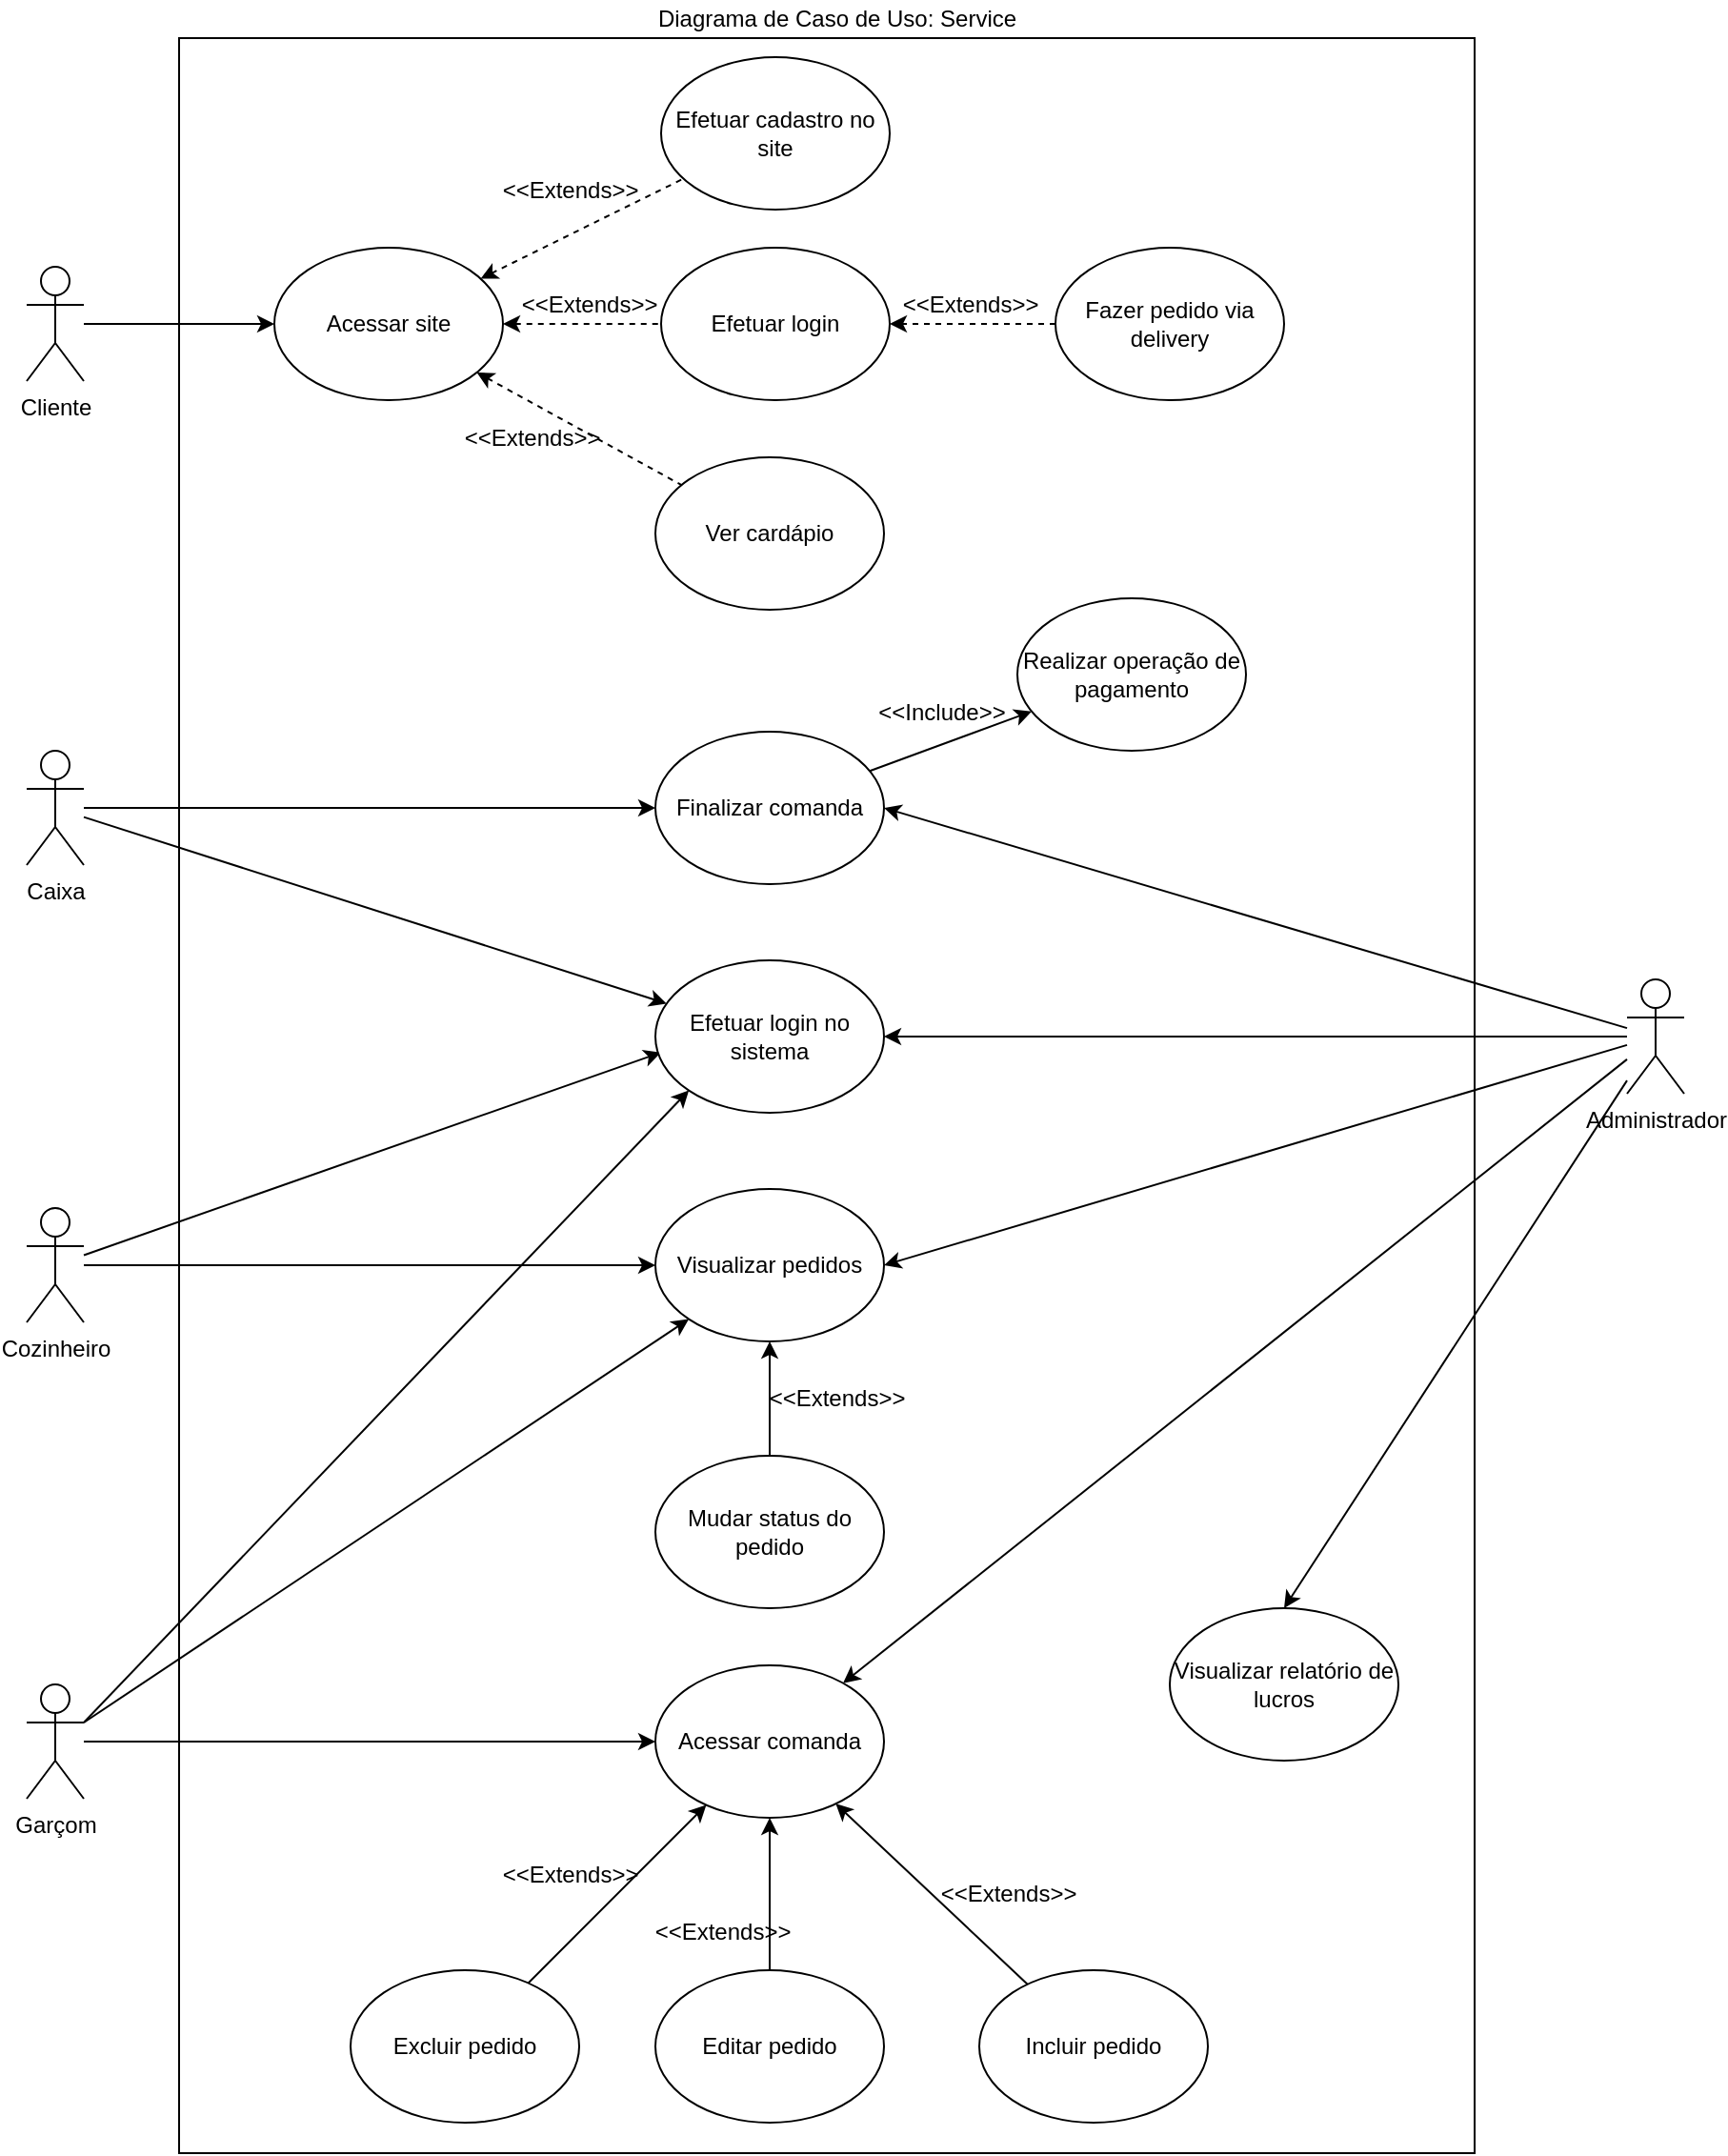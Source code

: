 <mxfile version="14.4.9" type="github"><diagram id="nzhj0pcIRQ9XWd1m8uCZ" name="Page-1"><mxGraphModel dx="1616" dy="934" grid="1" gridSize="10" guides="1" tooltips="1" connect="1" arrows="1" fold="1" page="1" pageScale="1" pageWidth="827" pageHeight="1169" math="0" shadow="0"><root><mxCell id="LLBb0M9-DgaW0pRijN5L-0"/><mxCell id="LLBb0M9-DgaW0pRijN5L-1" parent="LLBb0M9-DgaW0pRijN5L-0"/><mxCell id="aZU5RTGq6DeQgaZS7F6n-7" value="" style="rounded=0;whiteSpace=wrap;html=1;" vertex="1" parent="LLBb0M9-DgaW0pRijN5L-1"><mxGeometry x="160" y="40" width="680" height="1110" as="geometry"/></mxCell><mxCell id="aZU5RTGq6DeQgaZS7F6n-16" style="rounded=0;orthogonalLoop=1;jettySize=auto;html=1;startArrow=none;startFill=0;endArrow=classic;endFill=1;" edge="1" parent="LLBb0M9-DgaW0pRijN5L-1" source="aZU5RTGq6DeQgaZS7F6n-0" target="aZU5RTGq6DeQgaZS7F6n-8"><mxGeometry relative="1" as="geometry"/></mxCell><mxCell id="aZU5RTGq6DeQgaZS7F6n-0" value="Cliente" style="shape=umlActor;verticalLabelPosition=bottom;verticalAlign=top;html=1;outlineConnect=0;" vertex="1" parent="LLBb0M9-DgaW0pRijN5L-1"><mxGeometry x="80" y="160" width="30" height="60" as="geometry"/></mxCell><mxCell id="aZU5RTGq6DeQgaZS7F6n-22" style="edgeStyle=none;rounded=0;orthogonalLoop=1;jettySize=auto;html=1;entryX=0;entryY=0.5;entryDx=0;entryDy=0;startArrow=none;startFill=0;endArrow=classic;endFill=1;" edge="1" parent="LLBb0M9-DgaW0pRijN5L-1" source="aZU5RTGq6DeQgaZS7F6n-3" target="aZU5RTGq6DeQgaZS7F6n-21"><mxGeometry relative="1" as="geometry"/></mxCell><mxCell id="aZU5RTGq6DeQgaZS7F6n-52" style="edgeStyle=none;rounded=0;orthogonalLoop=1;jettySize=auto;html=1;startArrow=none;startFill=0;endArrow=classic;endFill=1;" edge="1" parent="LLBb0M9-DgaW0pRijN5L-1" source="aZU5RTGq6DeQgaZS7F6n-3" target="aZU5RTGq6DeQgaZS7F6n-45"><mxGeometry relative="1" as="geometry"/></mxCell><mxCell id="aZU5RTGq6DeQgaZS7F6n-72" style="edgeStyle=none;rounded=0;orthogonalLoop=1;jettySize=auto;html=1;exitX=1;exitY=0.333;exitDx=0;exitDy=0;exitPerimeter=0;entryX=0;entryY=1;entryDx=0;entryDy=0;startArrow=none;startFill=0;endArrow=classic;endFill=1;" edge="1" parent="LLBb0M9-DgaW0pRijN5L-1" source="aZU5RTGq6DeQgaZS7F6n-3" target="aZU5RTGq6DeQgaZS7F6n-69"><mxGeometry relative="1" as="geometry"/></mxCell><mxCell id="aZU5RTGq6DeQgaZS7F6n-3" value="Garçom" style="shape=umlActor;verticalLabelPosition=bottom;verticalAlign=top;html=1;outlineConnect=0;" vertex="1" parent="LLBb0M9-DgaW0pRijN5L-1"><mxGeometry x="80" y="904" width="30" height="60" as="geometry"/></mxCell><mxCell id="aZU5RTGq6DeQgaZS7F6n-49" style="edgeStyle=none;rounded=0;orthogonalLoop=1;jettySize=auto;html=1;startArrow=none;startFill=0;endArrow=classic;endFill=1;" edge="1" parent="LLBb0M9-DgaW0pRijN5L-1" source="aZU5RTGq6DeQgaZS7F6n-4" target="aZU5RTGq6DeQgaZS7F6n-45"><mxGeometry relative="1" as="geometry"/></mxCell><mxCell id="aZU5RTGq6DeQgaZS7F6n-71" style="edgeStyle=none;rounded=0;orthogonalLoop=1;jettySize=auto;html=1;entryX=0.025;entryY=0.604;entryDx=0;entryDy=0;entryPerimeter=0;startArrow=none;startFill=0;endArrow=classic;endFill=1;" edge="1" parent="LLBb0M9-DgaW0pRijN5L-1" source="aZU5RTGq6DeQgaZS7F6n-4" target="aZU5RTGq6DeQgaZS7F6n-69"><mxGeometry relative="1" as="geometry"/></mxCell><mxCell id="aZU5RTGq6DeQgaZS7F6n-4" value="Cozinheiro" style="shape=umlActor;verticalLabelPosition=bottom;verticalAlign=top;html=1;outlineConnect=0;" vertex="1" parent="LLBb0M9-DgaW0pRijN5L-1"><mxGeometry x="80" y="654" width="30" height="60" as="geometry"/></mxCell><mxCell id="aZU5RTGq6DeQgaZS7F6n-43" style="edgeStyle=none;rounded=0;orthogonalLoop=1;jettySize=auto;html=1;startArrow=none;startFill=0;endArrow=classic;endFill=1;" edge="1" parent="LLBb0M9-DgaW0pRijN5L-1" source="aZU5RTGq6DeQgaZS7F6n-5" target="aZU5RTGq6DeQgaZS7F6n-39"><mxGeometry relative="1" as="geometry"/></mxCell><mxCell id="aZU5RTGq6DeQgaZS7F6n-73" style="edgeStyle=none;rounded=0;orthogonalLoop=1;jettySize=auto;html=1;startArrow=none;startFill=0;endArrow=classic;endFill=1;" edge="1" parent="LLBb0M9-DgaW0pRijN5L-1" source="aZU5RTGq6DeQgaZS7F6n-5" target="aZU5RTGq6DeQgaZS7F6n-69"><mxGeometry relative="1" as="geometry"/></mxCell><mxCell id="aZU5RTGq6DeQgaZS7F6n-5" value="Caixa" style="shape=umlActor;verticalLabelPosition=bottom;verticalAlign=top;html=1;outlineConnect=0;" vertex="1" parent="LLBb0M9-DgaW0pRijN5L-1"><mxGeometry x="80" y="414" width="30" height="60" as="geometry"/></mxCell><mxCell id="aZU5RTGq6DeQgaZS7F6n-79" value="" style="edgeStyle=none;rounded=0;orthogonalLoop=1;jettySize=auto;html=1;startArrow=classic;startFill=1;endArrow=none;endFill=0;dashed=1;" edge="1" parent="LLBb0M9-DgaW0pRijN5L-1" source="aZU5RTGq6DeQgaZS7F6n-8" target="aZU5RTGq6DeQgaZS7F6n-78"><mxGeometry relative="1" as="geometry"/></mxCell><mxCell id="aZU5RTGq6DeQgaZS7F6n-8" value="Acessar site" style="ellipse;whiteSpace=wrap;html=1;" vertex="1" parent="LLBb0M9-DgaW0pRijN5L-1"><mxGeometry x="210" y="150" width="120" height="80" as="geometry"/></mxCell><mxCell id="aZU5RTGq6DeQgaZS7F6n-9" value="Efetuar login" style="ellipse;whiteSpace=wrap;html=1;" vertex="1" parent="LLBb0M9-DgaW0pRijN5L-1"><mxGeometry x="413" y="150" width="120" height="80" as="geometry"/></mxCell><mxCell id="aZU5RTGq6DeQgaZS7F6n-10" value="Efetuar cadastro no site" style="ellipse;whiteSpace=wrap;html=1;" vertex="1" parent="LLBb0M9-DgaW0pRijN5L-1"><mxGeometry x="413" y="50" width="120" height="80" as="geometry"/></mxCell><mxCell id="aZU5RTGq6DeQgaZS7F6n-11" value="" style="endArrow=none;dashed=1;html=1;entryX=0;entryY=0.5;entryDx=0;entryDy=0;endFill=0;startArrow=classic;startFill=1;" edge="1" parent="LLBb0M9-DgaW0pRijN5L-1" source="aZU5RTGq6DeQgaZS7F6n-8" target="aZU5RTGq6DeQgaZS7F6n-9"><mxGeometry width="50" height="50" relative="1" as="geometry"><mxPoint x="370" y="220" as="sourcePoint"/><mxPoint x="420" y="170" as="targetPoint"/></mxGeometry></mxCell><mxCell id="aZU5RTGq6DeQgaZS7F6n-12" value="" style="endArrow=none;dashed=1;html=1;endFill=0;startArrow=classic;startFill=1;" edge="1" parent="LLBb0M9-DgaW0pRijN5L-1" source="aZU5RTGq6DeQgaZS7F6n-8" target="aZU5RTGq6DeQgaZS7F6n-10"><mxGeometry width="50" height="50" relative="1" as="geometry"><mxPoint x="363.855" y="110.004" as="sourcePoint"/><mxPoint x="423.96" y="129.41" as="targetPoint"/></mxGeometry></mxCell><mxCell id="aZU5RTGq6DeQgaZS7F6n-13" value="&amp;lt;&amp;lt;Extends&amp;gt;&amp;gt;" style="text;html=1;align=center;verticalAlign=middle;resizable=0;points=[];autosize=1;rotation=0;" vertex="1" parent="LLBb0M9-DgaW0pRijN5L-1"><mxGeometry x="300" y="240" width="90" height="20" as="geometry"/></mxCell><mxCell id="aZU5RTGq6DeQgaZS7F6n-14" value="&amp;lt;&amp;lt;Extends&amp;gt;&amp;gt;" style="text;html=1;align=center;verticalAlign=middle;resizable=0;points=[];autosize=1;rotation=0;" vertex="1" parent="LLBb0M9-DgaW0pRijN5L-1"><mxGeometry x="320" y="110" width="90" height="20" as="geometry"/></mxCell><mxCell id="aZU5RTGq6DeQgaZS7F6n-29" value="" style="edgeStyle=none;rounded=0;orthogonalLoop=1;jettySize=auto;html=1;startArrow=classic;startFill=1;endArrow=none;endFill=0;" edge="1" parent="LLBb0M9-DgaW0pRijN5L-1" source="aZU5RTGq6DeQgaZS7F6n-21" target="aZU5RTGq6DeQgaZS7F6n-28"><mxGeometry relative="1" as="geometry"/></mxCell><mxCell id="aZU5RTGq6DeQgaZS7F6n-31" value="" style="edgeStyle=none;rounded=0;orthogonalLoop=1;jettySize=auto;html=1;startArrow=classic;startFill=1;endArrow=none;endFill=0;" edge="1" parent="LLBb0M9-DgaW0pRijN5L-1" source="aZU5RTGq6DeQgaZS7F6n-21" target="aZU5RTGq6DeQgaZS7F6n-30"><mxGeometry relative="1" as="geometry"/></mxCell><mxCell id="aZU5RTGq6DeQgaZS7F6n-21" value="Acessar comanda" style="ellipse;whiteSpace=wrap;html=1;" vertex="1" parent="LLBb0M9-DgaW0pRijN5L-1"><mxGeometry x="410" y="894" width="120" height="80" as="geometry"/></mxCell><mxCell id="aZU5RTGq6DeQgaZS7F6n-23" style="edgeStyle=none;rounded=0;orthogonalLoop=1;jettySize=auto;html=1;exitX=1;exitY=0;exitDx=0;exitDy=0;startArrow=none;startFill=0;endArrow=classic;endFill=1;" edge="1" parent="LLBb0M9-DgaW0pRijN5L-1" source="aZU5RTGq6DeQgaZS7F6n-21" target="aZU5RTGq6DeQgaZS7F6n-21"><mxGeometry relative="1" as="geometry"/></mxCell><mxCell id="aZU5RTGq6DeQgaZS7F6n-33" style="edgeStyle=none;rounded=0;orthogonalLoop=1;jettySize=auto;html=1;startArrow=none;startFill=0;endArrow=classic;endFill=1;" edge="1" parent="LLBb0M9-DgaW0pRijN5L-1" source="aZU5RTGq6DeQgaZS7F6n-24" target="aZU5RTGq6DeQgaZS7F6n-21"><mxGeometry relative="1" as="geometry"/></mxCell><mxCell id="aZU5RTGq6DeQgaZS7F6n-24" value="Incluir pedido" style="ellipse;whiteSpace=wrap;html=1;" vertex="1" parent="LLBb0M9-DgaW0pRijN5L-1"><mxGeometry x="580" y="1054" width="120" height="80" as="geometry"/></mxCell><mxCell id="aZU5RTGq6DeQgaZS7F6n-28" value="Editar pedido" style="ellipse;whiteSpace=wrap;html=1;" vertex="1" parent="LLBb0M9-DgaW0pRijN5L-1"><mxGeometry x="410" y="1054" width="120" height="80" as="geometry"/></mxCell><mxCell id="aZU5RTGq6DeQgaZS7F6n-30" value="Excluir pedido" style="ellipse;whiteSpace=wrap;html=1;" vertex="1" parent="LLBb0M9-DgaW0pRijN5L-1"><mxGeometry x="250" y="1054" width="120" height="80" as="geometry"/></mxCell><mxCell id="aZU5RTGq6DeQgaZS7F6n-32" value="&amp;lt;&amp;lt;Extends&amp;gt;&amp;gt;" style="text;html=1;align=center;verticalAlign=middle;resizable=0;points=[];autosize=1;rotation=0;" vertex="1" parent="LLBb0M9-DgaW0pRijN5L-1"><mxGeometry x="320" y="994" width="90" height="20" as="geometry"/></mxCell><mxCell id="aZU5RTGq6DeQgaZS7F6n-34" value="&amp;lt;&amp;lt;Extends&amp;gt;&amp;gt;" style="text;html=1;align=center;verticalAlign=middle;resizable=0;points=[];autosize=1;rotation=0;" vertex="1" parent="LLBb0M9-DgaW0pRijN5L-1"><mxGeometry x="400" y="1024" width="90" height="20" as="geometry"/></mxCell><mxCell id="aZU5RTGq6DeQgaZS7F6n-35" value="&amp;lt;&amp;lt;Extends&amp;gt;&amp;gt;" style="text;html=1;align=center;verticalAlign=middle;resizable=0;points=[];autosize=1;rotation=0;" vertex="1" parent="LLBb0M9-DgaW0pRijN5L-1"><mxGeometry x="550" y="1004" width="90" height="20" as="geometry"/></mxCell><mxCell id="aZU5RTGq6DeQgaZS7F6n-62" style="edgeStyle=none;rounded=0;orthogonalLoop=1;jettySize=auto;html=1;startArrow=none;startFill=0;endArrow=classic;endFill=1;" edge="1" parent="LLBb0M9-DgaW0pRijN5L-1" source="aZU5RTGq6DeQgaZS7F6n-36" target="aZU5RTGq6DeQgaZS7F6n-21"><mxGeometry relative="1" as="geometry"/></mxCell><mxCell id="aZU5RTGq6DeQgaZS7F6n-63" style="edgeStyle=none;rounded=0;orthogonalLoop=1;jettySize=auto;html=1;entryX=1;entryY=0.5;entryDx=0;entryDy=0;startArrow=none;startFill=0;endArrow=classic;endFill=1;" edge="1" parent="LLBb0M9-DgaW0pRijN5L-1" source="aZU5RTGq6DeQgaZS7F6n-36" target="aZU5RTGq6DeQgaZS7F6n-45"><mxGeometry relative="1" as="geometry"/></mxCell><mxCell id="aZU5RTGq6DeQgaZS7F6n-64" style="edgeStyle=none;rounded=0;orthogonalLoop=1;jettySize=auto;html=1;startArrow=none;startFill=0;endArrow=classic;endFill=1;entryX=1;entryY=0.5;entryDx=0;entryDy=0;" edge="1" parent="LLBb0M9-DgaW0pRijN5L-1" source="aZU5RTGq6DeQgaZS7F6n-36" target="aZU5RTGq6DeQgaZS7F6n-39"><mxGeometry relative="1" as="geometry"/></mxCell><mxCell id="aZU5RTGq6DeQgaZS7F6n-70" style="edgeStyle=none;rounded=0;orthogonalLoop=1;jettySize=auto;html=1;entryX=1;entryY=0.5;entryDx=0;entryDy=0;startArrow=none;startFill=0;endArrow=classic;endFill=1;" edge="1" parent="LLBb0M9-DgaW0pRijN5L-1" source="aZU5RTGq6DeQgaZS7F6n-36" target="aZU5RTGq6DeQgaZS7F6n-69"><mxGeometry relative="1" as="geometry"/></mxCell><mxCell id="aZU5RTGq6DeQgaZS7F6n-41" value="" style="edgeStyle=none;rounded=0;orthogonalLoop=1;jettySize=auto;html=1;startArrow=none;startFill=0;endArrow=classic;endFill=1;" edge="1" parent="LLBb0M9-DgaW0pRijN5L-1" source="aZU5RTGq6DeQgaZS7F6n-39" target="aZU5RTGq6DeQgaZS7F6n-40"><mxGeometry relative="1" as="geometry"/></mxCell><mxCell id="aZU5RTGq6DeQgaZS7F6n-39" value="Finalizar comanda" style="ellipse;whiteSpace=wrap;html=1;" vertex="1" parent="LLBb0M9-DgaW0pRijN5L-1"><mxGeometry x="410" y="404" width="120" height="80" as="geometry"/></mxCell><mxCell id="aZU5RTGq6DeQgaZS7F6n-40" value="Realizar operação de pagamento" style="ellipse;whiteSpace=wrap;html=1;" vertex="1" parent="LLBb0M9-DgaW0pRijN5L-1"><mxGeometry x="600" y="334" width="120" height="80" as="geometry"/></mxCell><mxCell id="aZU5RTGq6DeQgaZS7F6n-42" value="&amp;lt;&amp;lt;Include&amp;gt;&amp;gt;" style="text;html=1;align=center;verticalAlign=middle;resizable=0;points=[];autosize=1;rotation=0;" vertex="1" parent="LLBb0M9-DgaW0pRijN5L-1"><mxGeometry x="520" y="384" width="80" height="20" as="geometry"/></mxCell><mxCell id="aZU5RTGq6DeQgaZS7F6n-47" value="" style="edgeStyle=none;rounded=0;orthogonalLoop=1;jettySize=auto;html=1;startArrow=classic;startFill=1;endArrow=none;endFill=0;" edge="1" parent="LLBb0M9-DgaW0pRijN5L-1" source="aZU5RTGq6DeQgaZS7F6n-45" target="aZU5RTGq6DeQgaZS7F6n-46"><mxGeometry relative="1" as="geometry"/></mxCell><mxCell id="aZU5RTGq6DeQgaZS7F6n-45" value="Visualizar pedidos" style="ellipse;whiteSpace=wrap;html=1;" vertex="1" parent="LLBb0M9-DgaW0pRijN5L-1"><mxGeometry x="410" y="644" width="120" height="80" as="geometry"/></mxCell><mxCell id="aZU5RTGq6DeQgaZS7F6n-46" value="Mudar status do pedido" style="ellipse;whiteSpace=wrap;html=1;" vertex="1" parent="LLBb0M9-DgaW0pRijN5L-1"><mxGeometry x="410" y="784" width="120" height="80" as="geometry"/></mxCell><mxCell id="aZU5RTGq6DeQgaZS7F6n-48" value="&amp;lt;&amp;lt;Extends&amp;gt;&amp;gt;" style="text;html=1;align=center;verticalAlign=middle;resizable=0;points=[];autosize=1;rotation=0;" vertex="1" parent="LLBb0M9-DgaW0pRijN5L-1"><mxGeometry x="460" y="744" width="90" height="20" as="geometry"/></mxCell><mxCell id="aZU5RTGq6DeQgaZS7F6n-65" value="Visualizar relatório de lucros" style="ellipse;whiteSpace=wrap;html=1;" vertex="1" parent="LLBb0M9-DgaW0pRijN5L-1"><mxGeometry x="680" y="864" width="120" height="80" as="geometry"/></mxCell><mxCell id="aZU5RTGq6DeQgaZS7F6n-68" value="Diagrama de Caso de Uso: Service" style="text;html=1;align=center;verticalAlign=middle;resizable=0;points=[];autosize=1;" vertex="1" parent="LLBb0M9-DgaW0pRijN5L-1"><mxGeometry x="405" y="20" width="200" height="20" as="geometry"/></mxCell><mxCell id="aZU5RTGq6DeQgaZS7F6n-69" value="Efetuar login no sistema" style="ellipse;whiteSpace=wrap;html=1;" vertex="1" parent="LLBb0M9-DgaW0pRijN5L-1"><mxGeometry x="410" y="524" width="120" height="80" as="geometry"/></mxCell><mxCell id="aZU5RTGq6DeQgaZS7F6n-78" value="Ver cardápio" style="ellipse;whiteSpace=wrap;html=1;" vertex="1" parent="LLBb0M9-DgaW0pRijN5L-1"><mxGeometry x="410" y="260" width="120" height="80" as="geometry"/></mxCell><mxCell id="aZU5RTGq6DeQgaZS7F6n-81" value="&amp;lt;&amp;lt;Extends&amp;gt;&amp;gt;" style="text;html=1;align=center;verticalAlign=middle;resizable=0;points=[];autosize=1;rotation=0;" vertex="1" parent="LLBb0M9-DgaW0pRijN5L-1"><mxGeometry x="330" y="170" width="90" height="20" as="geometry"/></mxCell><mxCell id="aZU5RTGq6DeQgaZS7F6n-89" value="" style="edgeStyle=none;rounded=0;orthogonalLoop=1;jettySize=auto;html=1;dashed=1;startArrow=none;startFill=0;endArrow=classic;endFill=1;" edge="1" parent="LLBb0M9-DgaW0pRijN5L-1" source="aZU5RTGq6DeQgaZS7F6n-88" target="aZU5RTGq6DeQgaZS7F6n-9"><mxGeometry relative="1" as="geometry"/></mxCell><mxCell id="aZU5RTGq6DeQgaZS7F6n-88" value="Fazer pedido via delivery" style="ellipse;whiteSpace=wrap;html=1;" vertex="1" parent="LLBb0M9-DgaW0pRijN5L-1"><mxGeometry x="620" y="150" width="120" height="80" as="geometry"/></mxCell><mxCell id="aZU5RTGq6DeQgaZS7F6n-90" value="&amp;lt;&amp;lt;Extends&amp;gt;&amp;gt;" style="text;html=1;align=center;verticalAlign=middle;resizable=0;points=[];autosize=1;rotation=0;" vertex="1" parent="LLBb0M9-DgaW0pRijN5L-1"><mxGeometry x="530" y="170" width="90" height="20" as="geometry"/></mxCell><mxCell id="aZU5RTGq6DeQgaZS7F6n-66" style="edgeStyle=none;rounded=0;orthogonalLoop=1;jettySize=auto;html=1;entryX=0.5;entryY=0;entryDx=0;entryDy=0;startArrow=none;startFill=0;endArrow=classic;endFill=1;" edge="1" parent="LLBb0M9-DgaW0pRijN5L-1" source="aZU5RTGq6DeQgaZS7F6n-36" target="aZU5RTGq6DeQgaZS7F6n-65"><mxGeometry relative="1" as="geometry"/></mxCell><mxCell id="aZU5RTGq6DeQgaZS7F6n-36" value="Administrador" style="shape=umlActor;verticalLabelPosition=bottom;verticalAlign=top;html=1;outlineConnect=0;" vertex="1" parent="LLBb0M9-DgaW0pRijN5L-1"><mxGeometry x="920" y="534" width="30" height="60" as="geometry"/></mxCell></root></mxGraphModel></diagram></mxfile>